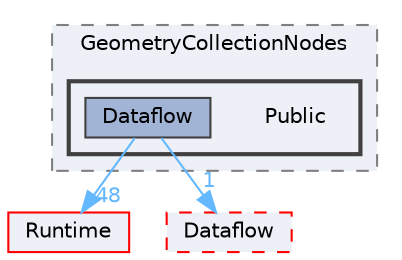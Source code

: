 digraph "Public"
{
 // INTERACTIVE_SVG=YES
 // LATEX_PDF_SIZE
  bgcolor="transparent";
  edge [fontname=Helvetica,fontsize=10,labelfontname=Helvetica,labelfontsize=10];
  node [fontname=Helvetica,fontsize=10,shape=box,height=0.2,width=0.4];
  compound=true
  subgraph clusterdir_c3eaed0d95bfde6b399953d4948f797e {
    graph [ bgcolor="#edf0f7", pencolor="grey50", label="GeometryCollectionNodes", fontname=Helvetica,fontsize=10 style="filled,dashed", URL="dir_c3eaed0d95bfde6b399953d4948f797e.html",tooltip=""]
  subgraph clusterdir_2e2eaed6d81546631573d855872536dd {
    graph [ bgcolor="#edf0f7", pencolor="grey25", label="", fontname=Helvetica,fontsize=10 style="filled,bold", URL="dir_2e2eaed6d81546631573d855872536dd.html",tooltip=""]
    dir_2e2eaed6d81546631573d855872536dd [shape=plaintext, label="Public"];
  dir_224c8bf029ab8e89312a9e5f951f9ac2 [label="Dataflow", fillcolor="#a2b4d6", color="grey25", style="filled", URL="dir_224c8bf029ab8e89312a9e5f951f9ac2.html",tooltip=""];
  }
  }
  dir_7536b172fbd480bfd146a1b1acd6856b [label="Runtime", fillcolor="#edf0f7", color="red", style="filled", URL="dir_7536b172fbd480bfd146a1b1acd6856b.html",tooltip=""];
  dir_c96fe8a71ddbb55ed789d1d772dd61a4 [label="Dataflow", fillcolor="#edf0f7", color="red", style="filled,dashed", URL="dir_c96fe8a71ddbb55ed789d1d772dd61a4.html",tooltip=""];
  dir_224c8bf029ab8e89312a9e5f951f9ac2->dir_7536b172fbd480bfd146a1b1acd6856b [headlabel="48", labeldistance=1.5 headhref="dir_000288_000984.html" href="dir_000288_000984.html" color="steelblue1" fontcolor="steelblue1"];
  dir_224c8bf029ab8e89312a9e5f951f9ac2->dir_c96fe8a71ddbb55ed789d1d772dd61a4 [headlabel="1", labeldistance=1.5 headhref="dir_000288_000286.html" href="dir_000288_000286.html" color="steelblue1" fontcolor="steelblue1"];
}
